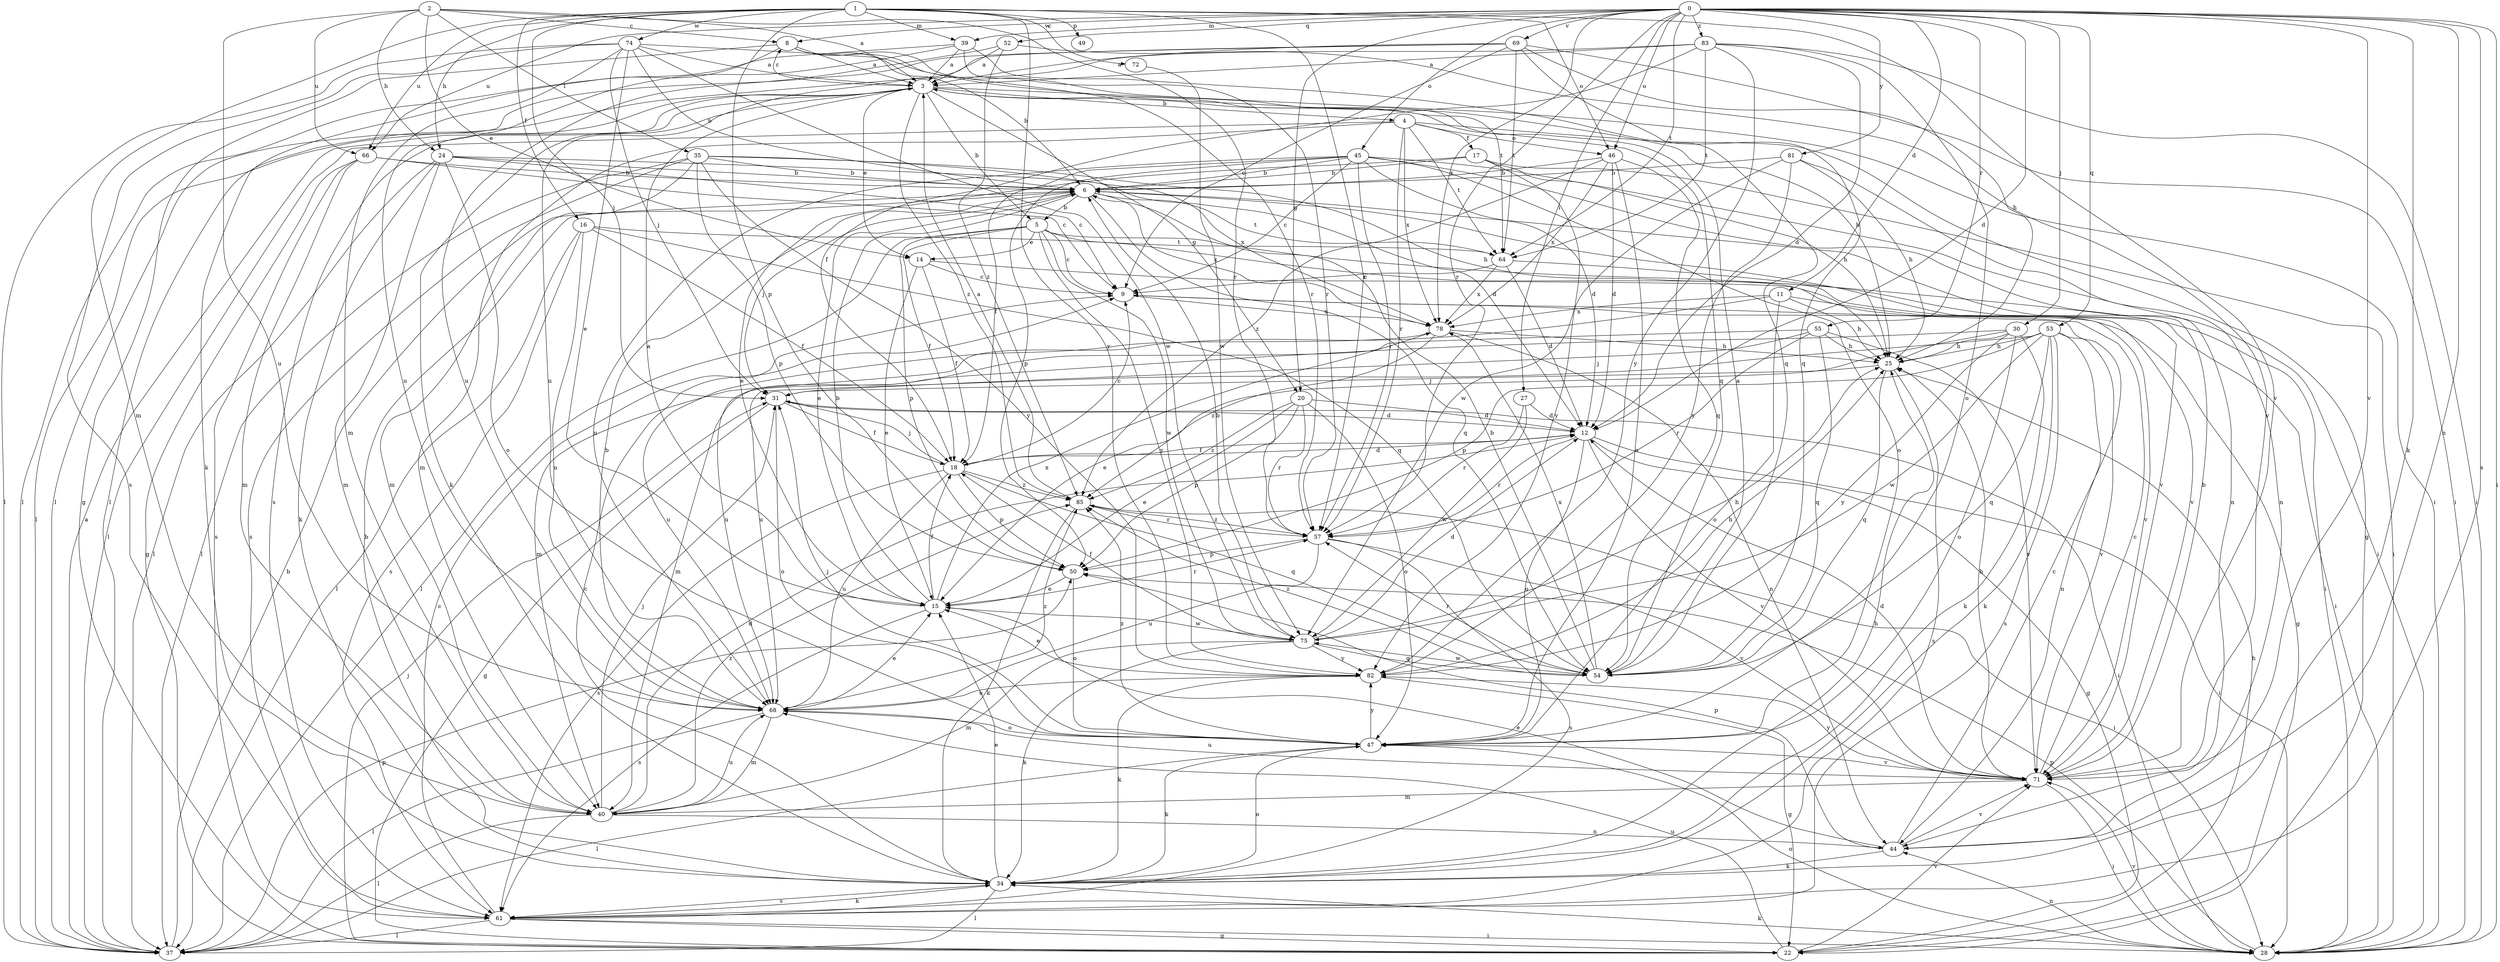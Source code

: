 strict digraph  {
0;
1;
2;
3;
4;
5;
6;
8;
9;
11;
12;
14;
15;
16;
17;
18;
20;
22;
24;
25;
27;
28;
30;
31;
34;
35;
37;
39;
40;
44;
45;
46;
47;
49;
50;
52;
53;
54;
55;
57;
61;
64;
66;
68;
69;
71;
72;
74;
75;
78;
81;
82;
83;
85;
0 -> 8  [label=c];
0 -> 11  [label=d];
0 -> 12  [label=d];
0 -> 20  [label=g];
0 -> 27  [label=i];
0 -> 28  [label=i];
0 -> 30  [label=j];
0 -> 34  [label=k];
0 -> 39  [label=m];
0 -> 44  [label=n];
0 -> 45  [label=o];
0 -> 46  [label=o];
0 -> 52  [label=q];
0 -> 53  [label=q];
0 -> 55  [label=r];
0 -> 57  [label=r];
0 -> 61  [label=s];
0 -> 64  [label=t];
0 -> 66  [label=u];
0 -> 69  [label=v];
0 -> 71  [label=v];
0 -> 78  [label=x];
0 -> 81  [label=y];
0 -> 83  [label=z];
1 -> 16  [label=f];
1 -> 24  [label=h];
1 -> 31  [label=j];
1 -> 39  [label=m];
1 -> 40  [label=m];
1 -> 46  [label=o];
1 -> 49  [label=p];
1 -> 50  [label=p];
1 -> 57  [label=r];
1 -> 66  [label=u];
1 -> 71  [label=v];
1 -> 72  [label=w];
1 -> 74  [label=w];
1 -> 82  [label=y];
2 -> 3  [label=a];
2 -> 8  [label=c];
2 -> 14  [label=e];
2 -> 24  [label=h];
2 -> 35  [label=l];
2 -> 57  [label=r];
2 -> 66  [label=u];
2 -> 68  [label=u];
3 -> 4  [label=b];
3 -> 5  [label=b];
3 -> 8  [label=c];
3 -> 14  [label=e];
3 -> 20  [label=g];
3 -> 25  [label=h];
3 -> 34  [label=k];
3 -> 37  [label=l];
3 -> 54  [label=q];
3 -> 61  [label=s];
3 -> 85  [label=z];
4 -> 17  [label=f];
4 -> 22  [label=g];
4 -> 37  [label=l];
4 -> 40  [label=m];
4 -> 46  [label=o];
4 -> 57  [label=r];
4 -> 64  [label=t];
4 -> 78  [label=x];
5 -> 9  [label=c];
5 -> 14  [label=e];
5 -> 18  [label=f];
5 -> 28  [label=i];
5 -> 37  [label=l];
5 -> 50  [label=p];
5 -> 71  [label=v];
5 -> 75  [label=w];
5 -> 82  [label=y];
6 -> 5  [label=b];
6 -> 15  [label=e];
6 -> 31  [label=j];
6 -> 54  [label=q];
6 -> 64  [label=t];
6 -> 71  [label=v];
6 -> 78  [label=x];
8 -> 3  [label=a];
8 -> 6  [label=b];
8 -> 22  [label=g];
8 -> 28  [label=i];
8 -> 34  [label=k];
8 -> 57  [label=r];
9 -> 78  [label=x];
11 -> 22  [label=g];
11 -> 25  [label=h];
11 -> 40  [label=m];
11 -> 47  [label=o];
11 -> 78  [label=x];
12 -> 18  [label=f];
12 -> 22  [label=g];
12 -> 28  [label=i];
12 -> 47  [label=o];
12 -> 57  [label=r];
12 -> 71  [label=v];
14 -> 9  [label=c];
14 -> 15  [label=e];
14 -> 18  [label=f];
14 -> 71  [label=v];
15 -> 3  [label=a];
15 -> 6  [label=b];
15 -> 18  [label=f];
15 -> 57  [label=r];
15 -> 61  [label=s];
15 -> 75  [label=w];
15 -> 78  [label=x];
16 -> 18  [label=f];
16 -> 37  [label=l];
16 -> 54  [label=q];
16 -> 61  [label=s];
16 -> 64  [label=t];
16 -> 68  [label=u];
17 -> 6  [label=b];
17 -> 15  [label=e];
17 -> 25  [label=h];
17 -> 28  [label=i];
17 -> 82  [label=y];
18 -> 9  [label=c];
18 -> 12  [label=d];
18 -> 31  [label=j];
18 -> 50  [label=p];
18 -> 54  [label=q];
18 -> 61  [label=s];
18 -> 68  [label=u];
18 -> 85  [label=z];
20 -> 12  [label=d];
20 -> 15  [label=e];
20 -> 47  [label=o];
20 -> 50  [label=p];
20 -> 57  [label=r];
20 -> 85  [label=z];
22 -> 25  [label=h];
22 -> 31  [label=j];
22 -> 68  [label=u];
22 -> 71  [label=v];
24 -> 6  [label=b];
24 -> 9  [label=c];
24 -> 12  [label=d];
24 -> 34  [label=k];
24 -> 37  [label=l];
24 -> 40  [label=m];
24 -> 47  [label=o];
25 -> 31  [label=j];
25 -> 54  [label=q];
25 -> 61  [label=s];
27 -> 12  [label=d];
27 -> 57  [label=r];
27 -> 75  [label=w];
28 -> 34  [label=k];
28 -> 44  [label=n];
28 -> 47  [label=o];
28 -> 50  [label=p];
28 -> 71  [label=v];
30 -> 15  [label=e];
30 -> 25  [label=h];
30 -> 34  [label=k];
30 -> 40  [label=m];
30 -> 47  [label=o];
30 -> 82  [label=y];
31 -> 12  [label=d];
31 -> 18  [label=f];
31 -> 22  [label=g];
31 -> 28  [label=i];
31 -> 47  [label=o];
34 -> 6  [label=b];
34 -> 9  [label=c];
34 -> 15  [label=e];
34 -> 25  [label=h];
34 -> 37  [label=l];
34 -> 47  [label=o];
34 -> 61  [label=s];
35 -> 6  [label=b];
35 -> 25  [label=h];
35 -> 37  [label=l];
35 -> 40  [label=m];
35 -> 50  [label=p];
35 -> 61  [label=s];
35 -> 78  [label=x];
35 -> 82  [label=y];
37 -> 3  [label=a];
37 -> 6  [label=b];
37 -> 50  [label=p];
39 -> 3  [label=a];
39 -> 37  [label=l];
39 -> 54  [label=q];
39 -> 57  [label=r];
39 -> 68  [label=u];
40 -> 12  [label=d];
40 -> 31  [label=j];
40 -> 37  [label=l];
40 -> 44  [label=n];
40 -> 68  [label=u];
40 -> 85  [label=z];
44 -> 9  [label=c];
44 -> 15  [label=e];
44 -> 34  [label=k];
44 -> 50  [label=p];
44 -> 71  [label=v];
45 -> 6  [label=b];
45 -> 9  [label=c];
45 -> 12  [label=d];
45 -> 18  [label=f];
45 -> 28  [label=i];
45 -> 44  [label=n];
45 -> 47  [label=o];
45 -> 50  [label=p];
45 -> 57  [label=r];
45 -> 68  [label=u];
46 -> 6  [label=b];
46 -> 12  [label=d];
46 -> 47  [label=o];
46 -> 54  [label=q];
46 -> 78  [label=x];
46 -> 85  [label=z];
47 -> 31  [label=j];
47 -> 34  [label=k];
47 -> 37  [label=l];
47 -> 71  [label=v];
47 -> 82  [label=y];
47 -> 85  [label=z];
50 -> 15  [label=e];
50 -> 47  [label=o];
52 -> 3  [label=a];
52 -> 68  [label=u];
52 -> 71  [label=v];
52 -> 85  [label=z];
53 -> 25  [label=h];
53 -> 34  [label=k];
53 -> 44  [label=n];
53 -> 50  [label=p];
53 -> 54  [label=q];
53 -> 61  [label=s];
53 -> 68  [label=u];
53 -> 71  [label=v];
53 -> 75  [label=w];
54 -> 3  [label=a];
54 -> 6  [label=b];
54 -> 57  [label=r];
54 -> 75  [label=w];
54 -> 78  [label=x];
54 -> 85  [label=z];
55 -> 25  [label=h];
55 -> 31  [label=j];
55 -> 54  [label=q];
55 -> 57  [label=r];
55 -> 68  [label=u];
55 -> 71  [label=v];
57 -> 50  [label=p];
57 -> 61  [label=s];
57 -> 68  [label=u];
57 -> 71  [label=v];
57 -> 85  [label=z];
61 -> 9  [label=c];
61 -> 22  [label=g];
61 -> 28  [label=i];
61 -> 34  [label=k];
61 -> 37  [label=l];
64 -> 9  [label=c];
64 -> 12  [label=d];
64 -> 28  [label=i];
64 -> 78  [label=x];
66 -> 6  [label=b];
66 -> 9  [label=c];
66 -> 22  [label=g];
66 -> 40  [label=m];
66 -> 61  [label=s];
68 -> 6  [label=b];
68 -> 15  [label=e];
68 -> 37  [label=l];
68 -> 40  [label=m];
68 -> 47  [label=o];
68 -> 85  [label=z];
69 -> 3  [label=a];
69 -> 9  [label=c];
69 -> 25  [label=h];
69 -> 28  [label=i];
69 -> 37  [label=l];
69 -> 54  [label=q];
69 -> 64  [label=t];
69 -> 68  [label=u];
71 -> 6  [label=b];
71 -> 9  [label=c];
71 -> 12  [label=d];
71 -> 25  [label=h];
71 -> 28  [label=i];
71 -> 40  [label=m];
71 -> 68  [label=u];
71 -> 82  [label=y];
72 -> 75  [label=w];
74 -> 3  [label=a];
74 -> 6  [label=b];
74 -> 15  [label=e];
74 -> 31  [label=j];
74 -> 37  [label=l];
74 -> 40  [label=m];
74 -> 61  [label=s];
74 -> 64  [label=t];
74 -> 75  [label=w];
75 -> 6  [label=b];
75 -> 12  [label=d];
75 -> 18  [label=f];
75 -> 25  [label=h];
75 -> 34  [label=k];
75 -> 40  [label=m];
75 -> 54  [label=q];
75 -> 82  [label=y];
78 -> 25  [label=h];
78 -> 44  [label=n];
78 -> 68  [label=u];
78 -> 85  [label=z];
81 -> 6  [label=b];
81 -> 25  [label=h];
81 -> 44  [label=n];
81 -> 75  [label=w];
81 -> 82  [label=y];
82 -> 15  [label=e];
82 -> 22  [label=g];
82 -> 25  [label=h];
82 -> 34  [label=k];
82 -> 68  [label=u];
83 -> 3  [label=a];
83 -> 12  [label=d];
83 -> 18  [label=f];
83 -> 28  [label=i];
83 -> 37  [label=l];
83 -> 47  [label=o];
83 -> 64  [label=t];
83 -> 82  [label=y];
85 -> 3  [label=a];
85 -> 28  [label=i];
85 -> 34  [label=k];
85 -> 57  [label=r];
}
